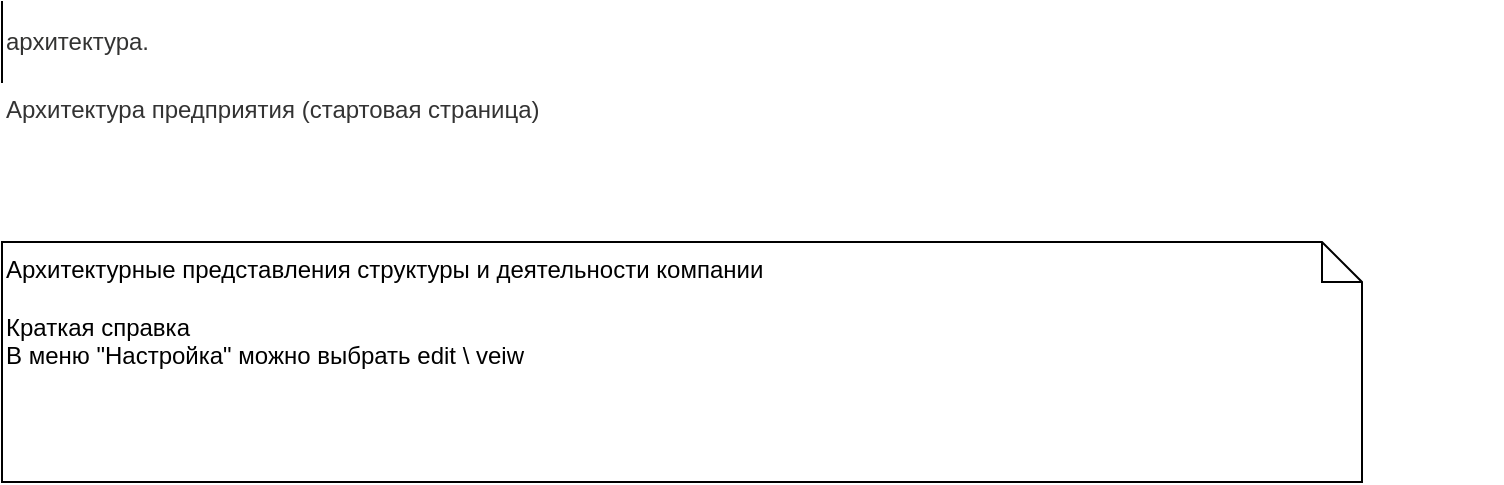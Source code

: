 <mxfile version="24.6.4" type="device">
  <diagram id="рархитектура." name="Страница — 1">
    <mxGraphModel dx="1418" dy="828" grid="1" gridSize="10" guides="1" tooltips="1" connect="1" arrows="1" fold="1" page="1" pageScale="1" pageWidth="850" pageHeight="1100" math="0" shadow="0">
      <root>
        <object label="" code="" name="" fname="" stype="" owner="" criticality="" status="" version="" level="" id="0">
          <mxCell />
        </object>
        <mxCell id="1" parent="0" />
        <mxCell id="архитектура." value="архитектура." style="shape=partialRectangle;html=1;right=0;top=0;bottom=0;fillColor=none;routingCenterX=-0.5;align=left;whiteSpace=wrap;fontColor=#333332;" parent="1" vertex="1">
          <mxGeometry x="80" y="40" width="240" height="40" as="geometry" />
        </mxCell>
        <mxCell id="архитектура.!Name" value="Архитектура предприятия (стартовая страница)" style="text;html=1;strokeColor=none;fillColor=none;align=left;verticalAlign=top;whiteSpace=wrap;fontColor=#333333;" parent="архитектура." vertex="1">
          <mxGeometry y="1" width="750" height="19" relative="1" as="geometry" />
        </mxCell>
        <mxCell id="архитектура.!Note" value="&lt;div&gt;Архитектурные представления структуры и деятельности компании&lt;/div&gt;&lt;div&gt;&lt;br&gt;&lt;/div&gt;&lt;div&gt;Краткая справка&lt;/div&gt;&lt;div&gt;В меню &quot;Настройка&quot; можно выбрать edit \ veiw&lt;/div&gt;" style="shape=note;size=20;whiteSpace=wrap;html=1;align=left;verticalAlign=top;" parent="1" vertex="1">
          <mxGeometry x="80" y="160" width="680" height="120" as="geometry" />
        </mxCell>
      </root>
    </mxGraphModel>
  </diagram>
</mxfile>
